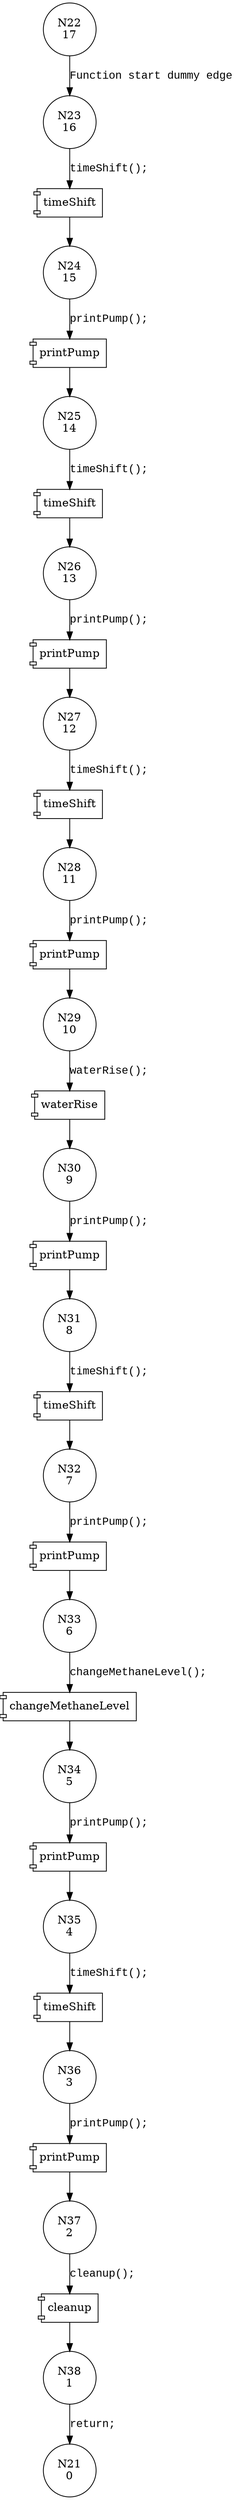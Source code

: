 digraph Specification2 {
22 [shape="circle" label="N22\n17"]
23 [shape="circle" label="N23\n16"]
24 [shape="circle" label="N24\n15"]
25 [shape="circle" label="N25\n14"]
26 [shape="circle" label="N26\n13"]
27 [shape="circle" label="N27\n12"]
28 [shape="circle" label="N28\n11"]
29 [shape="circle" label="N29\n10"]
30 [shape="circle" label="N30\n9"]
31 [shape="circle" label="N31\n8"]
32 [shape="circle" label="N32\n7"]
33 [shape="circle" label="N33\n6"]
34 [shape="circle" label="N34\n5"]
35 [shape="circle" label="N35\n4"]
36 [shape="circle" label="N36\n3"]
37 [shape="circle" label="N37\n2"]
38 [shape="circle" label="N38\n1"]
21 [shape="circle" label="N21\n0"]
22 -> 23 [label="Function start dummy edge" fontname="Courier New"]
100007 [shape="component" label="timeShift"]
23 -> 100007 [label="timeShift();" fontname="Courier New"]
100007 -> 24 [label="" fontname="Courier New"]
100008 [shape="component" label="printPump"]
24 -> 100008 [label="printPump();" fontname="Courier New"]
100008 -> 25 [label="" fontname="Courier New"]
100009 [shape="component" label="timeShift"]
25 -> 100009 [label="timeShift();" fontname="Courier New"]
100009 -> 26 [label="" fontname="Courier New"]
100010 [shape="component" label="printPump"]
26 -> 100010 [label="printPump();" fontname="Courier New"]
100010 -> 27 [label="" fontname="Courier New"]
100011 [shape="component" label="timeShift"]
27 -> 100011 [label="timeShift();" fontname="Courier New"]
100011 -> 28 [label="" fontname="Courier New"]
100012 [shape="component" label="printPump"]
28 -> 100012 [label="printPump();" fontname="Courier New"]
100012 -> 29 [label="" fontname="Courier New"]
100013 [shape="component" label="waterRise"]
29 -> 100013 [label="waterRise();" fontname="Courier New"]
100013 -> 30 [label="" fontname="Courier New"]
100014 [shape="component" label="printPump"]
30 -> 100014 [label="printPump();" fontname="Courier New"]
100014 -> 31 [label="" fontname="Courier New"]
100015 [shape="component" label="timeShift"]
31 -> 100015 [label="timeShift();" fontname="Courier New"]
100015 -> 32 [label="" fontname="Courier New"]
100016 [shape="component" label="printPump"]
32 -> 100016 [label="printPump();" fontname="Courier New"]
100016 -> 33 [label="" fontname="Courier New"]
100017 [shape="component" label="changeMethaneLevel"]
33 -> 100017 [label="changeMethaneLevel();" fontname="Courier New"]
100017 -> 34 [label="" fontname="Courier New"]
100018 [shape="component" label="printPump"]
34 -> 100018 [label="printPump();" fontname="Courier New"]
100018 -> 35 [label="" fontname="Courier New"]
100019 [shape="component" label="timeShift"]
35 -> 100019 [label="timeShift();" fontname="Courier New"]
100019 -> 36 [label="" fontname="Courier New"]
100020 [shape="component" label="printPump"]
36 -> 100020 [label="printPump();" fontname="Courier New"]
100020 -> 37 [label="" fontname="Courier New"]
100021 [shape="component" label="cleanup"]
37 -> 100021 [label="cleanup();" fontname="Courier New"]
100021 -> 38 [label="" fontname="Courier New"]
38 -> 21 [label="return;" fontname="Courier New"]
}